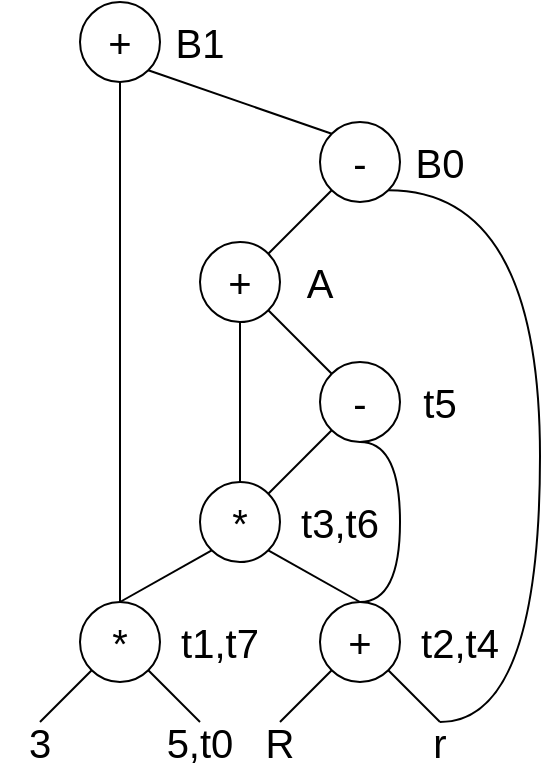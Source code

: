 <mxfile version="13.4.2" type="device" pages="2"><diagram id="b9N3Pmdl_ljfUiQb9A6j" name="1"><mxGraphModel dx="460" dy="752" grid="1" gridSize="10" guides="1" tooltips="1" connect="1" arrows="1" fold="1" page="1" pageScale="1" pageWidth="827" pageHeight="1169" math="0" shadow="0"><root><mxCell id="QuLA-iclditb2oqpaONT-0"/><mxCell id="QuLA-iclditb2oqpaONT-1" parent="QuLA-iclditb2oqpaONT-0"/><mxCell id="NsziTQqNeIb-LGm-i_kb-7" style="edgeStyle=none;rounded=0;orthogonalLoop=1;jettySize=auto;html=1;exitX=1;exitY=1;exitDx=0;exitDy=0;entryX=0.5;entryY=0;entryDx=0;entryDy=0;endArrow=none;endFill=0;fontSize=20;fontColor=#000000;" parent="QuLA-iclditb2oqpaONT-1" source="NsziTQqNeIb-LGm-i_kb-0" target="NsziTQqNeIb-LGm-i_kb-5" edge="1"><mxGeometry relative="1" as="geometry"/></mxCell><mxCell id="NsziTQqNeIb-LGm-i_kb-16" style="edgeStyle=none;rounded=0;orthogonalLoop=1;jettySize=auto;html=1;exitX=0.5;exitY=0;exitDx=0;exitDy=0;entryX=0;entryY=1;entryDx=0;entryDy=0;endArrow=none;endFill=0;fontSize=20;fontColor=#000000;" parent="QuLA-iclditb2oqpaONT-1" source="NsziTQqNeIb-LGm-i_kb-0" target="NsziTQqNeIb-LGm-i_kb-15" edge="1"><mxGeometry relative="1" as="geometry"/></mxCell><mxCell id="NsziTQqNeIb-LGm-i_kb-36" style="edgeStyle=none;rounded=0;orthogonalLoop=1;jettySize=auto;html=1;exitX=0.5;exitY=0;exitDx=0;exitDy=0;entryX=0.5;entryY=1;entryDx=0;entryDy=0;endArrow=none;endFill=0;fontSize=20;fontColor=#000000;" parent="QuLA-iclditb2oqpaONT-1" source="NsziTQqNeIb-LGm-i_kb-0" target="NsziTQqNeIb-LGm-i_kb-35" edge="1"><mxGeometry relative="1" as="geometry"/></mxCell><mxCell id="NsziTQqNeIb-LGm-i_kb-0" value="*" style="ellipse;whiteSpace=wrap;html=1;aspect=fixed;fontSize=20;align=center;" parent="QuLA-iclditb2oqpaONT-1" vertex="1"><mxGeometry x="160" y="320" width="40" height="40" as="geometry"/></mxCell><mxCell id="NsziTQqNeIb-LGm-i_kb-6" style="rounded=0;orthogonalLoop=1;jettySize=auto;html=1;exitX=0.5;exitY=0;exitDx=0;exitDy=0;entryX=0;entryY=1;entryDx=0;entryDy=0;fontSize=20;fontColor=#000000;endArrow=none;endFill=0;" parent="QuLA-iclditb2oqpaONT-1" source="NsziTQqNeIb-LGm-i_kb-3" target="NsziTQqNeIb-LGm-i_kb-0" edge="1"><mxGeometry relative="1" as="geometry"/></mxCell><mxCell id="NsziTQqNeIb-LGm-i_kb-3" value="3" style="text;html=1;strokeColor=none;fillColor=none;align=center;verticalAlign=middle;whiteSpace=wrap;rounded=0;fontSize=20;fontColor=#000000;" parent="QuLA-iclditb2oqpaONT-1" vertex="1"><mxGeometry x="120" y="380" width="40" height="20" as="geometry"/></mxCell><mxCell id="NsziTQqNeIb-LGm-i_kb-5" value="5,t0" style="text;html=1;strokeColor=none;fillColor=none;align=center;verticalAlign=middle;whiteSpace=wrap;rounded=0;fontSize=20;fontColor=#000000;" parent="QuLA-iclditb2oqpaONT-1" vertex="1"><mxGeometry x="200" y="380" width="40" height="20" as="geometry"/></mxCell><mxCell id="NsziTQqNeIb-LGm-i_kb-11" style="edgeStyle=none;rounded=0;orthogonalLoop=1;jettySize=auto;html=1;exitX=0;exitY=1;exitDx=0;exitDy=0;entryX=0.5;entryY=0;entryDx=0;entryDy=0;endArrow=none;endFill=0;fontSize=20;fontColor=#000000;" parent="QuLA-iclditb2oqpaONT-1" source="NsziTQqNeIb-LGm-i_kb-8" target="NsziTQqNeIb-LGm-i_kb-9" edge="1"><mxGeometry relative="1" as="geometry"/></mxCell><mxCell id="NsziTQqNeIb-LGm-i_kb-12" style="edgeStyle=none;rounded=0;orthogonalLoop=1;jettySize=auto;html=1;exitX=1;exitY=1;exitDx=0;exitDy=0;entryX=0.5;entryY=0;entryDx=0;entryDy=0;endArrow=none;endFill=0;fontSize=20;fontColor=#000000;" parent="QuLA-iclditb2oqpaONT-1" source="NsziTQqNeIb-LGm-i_kb-8" target="NsziTQqNeIb-LGm-i_kb-10" edge="1"><mxGeometry relative="1" as="geometry"/></mxCell><mxCell id="NsziTQqNeIb-LGm-i_kb-22" style="edgeStyle=orthogonalEdgeStyle;rounded=0;orthogonalLoop=1;jettySize=auto;html=1;exitX=0.5;exitY=0;exitDx=0;exitDy=0;entryX=0.5;entryY=1;entryDx=0;entryDy=0;endArrow=none;endFill=0;fontSize=20;fontColor=#000000;curved=1;" parent="QuLA-iclditb2oqpaONT-1" source="NsziTQqNeIb-LGm-i_kb-8" target="NsziTQqNeIb-LGm-i_kb-19" edge="1"><mxGeometry relative="1" as="geometry"><Array as="points"><mxPoint x="320" y="320"/><mxPoint x="320" y="240"/></Array></mxGeometry></mxCell><mxCell id="NsziTQqNeIb-LGm-i_kb-8" value="+" style="ellipse;whiteSpace=wrap;html=1;aspect=fixed;fontSize=20;align=center;" parent="QuLA-iclditb2oqpaONT-1" vertex="1"><mxGeometry x="280" y="320" width="40" height="40" as="geometry"/></mxCell><mxCell id="NsziTQqNeIb-LGm-i_kb-9" value="R" style="text;html=1;strokeColor=none;fillColor=none;align=center;verticalAlign=middle;whiteSpace=wrap;rounded=0;fontSize=20;fontColor=#000000;" parent="QuLA-iclditb2oqpaONT-1" vertex="1"><mxGeometry x="240" y="380" width="40" height="20" as="geometry"/></mxCell><mxCell id="NsziTQqNeIb-LGm-i_kb-10" value="r" style="text;html=1;strokeColor=none;fillColor=none;align=center;verticalAlign=middle;whiteSpace=wrap;rounded=0;fontSize=20;fontColor=#000000;" parent="QuLA-iclditb2oqpaONT-1" vertex="1"><mxGeometry x="320" y="380" width="40" height="20" as="geometry"/></mxCell><mxCell id="NsziTQqNeIb-LGm-i_kb-13" value="t1,t7" style="text;html=1;strokeColor=none;fillColor=none;align=center;verticalAlign=middle;whiteSpace=wrap;rounded=0;fontSize=20;fontColor=#000000;" parent="QuLA-iclditb2oqpaONT-1" vertex="1"><mxGeometry x="200" y="330" width="60" height="20" as="geometry"/></mxCell><mxCell id="NsziTQqNeIb-LGm-i_kb-14" value="t2,t4" style="text;html=1;strokeColor=none;fillColor=none;align=center;verticalAlign=middle;whiteSpace=wrap;rounded=0;fontSize=20;fontColor=#000000;" parent="QuLA-iclditb2oqpaONT-1" vertex="1"><mxGeometry x="320" y="330" width="60" height="20" as="geometry"/></mxCell><mxCell id="NsziTQqNeIb-LGm-i_kb-17" style="edgeStyle=none;rounded=0;orthogonalLoop=1;jettySize=auto;html=1;exitX=1;exitY=1;exitDx=0;exitDy=0;entryX=0.5;entryY=0;entryDx=0;entryDy=0;endArrow=none;endFill=0;fontSize=20;fontColor=#000000;" parent="QuLA-iclditb2oqpaONT-1" source="NsziTQqNeIb-LGm-i_kb-15" target="NsziTQqNeIb-LGm-i_kb-8" edge="1"><mxGeometry relative="1" as="geometry"/></mxCell><mxCell id="NsziTQqNeIb-LGm-i_kb-23" style="edgeStyle=none;rounded=0;orthogonalLoop=1;jettySize=auto;html=1;exitX=1;exitY=0;exitDx=0;exitDy=0;entryX=0;entryY=1;entryDx=0;entryDy=0;endArrow=none;endFill=0;fontSize=20;fontColor=#000000;" parent="QuLA-iclditb2oqpaONT-1" source="NsziTQqNeIb-LGm-i_kb-15" target="NsziTQqNeIb-LGm-i_kb-19" edge="1"><mxGeometry relative="1" as="geometry"/></mxCell><mxCell id="NsziTQqNeIb-LGm-i_kb-27" style="edgeStyle=none;rounded=0;orthogonalLoop=1;jettySize=auto;html=1;exitX=0.5;exitY=0;exitDx=0;exitDy=0;entryX=0.5;entryY=1;entryDx=0;entryDy=0;endArrow=none;endFill=0;fontSize=20;fontColor=#000000;" parent="QuLA-iclditb2oqpaONT-1" source="NsziTQqNeIb-LGm-i_kb-15" target="NsziTQqNeIb-LGm-i_kb-26" edge="1"><mxGeometry relative="1" as="geometry"/></mxCell><mxCell id="NsziTQqNeIb-LGm-i_kb-15" value="*" style="ellipse;whiteSpace=wrap;html=1;aspect=fixed;fontSize=20;align=center;" parent="QuLA-iclditb2oqpaONT-1" vertex="1"><mxGeometry x="220" y="260" width="40" height="40" as="geometry"/></mxCell><mxCell id="NsziTQqNeIb-LGm-i_kb-18" value="t3,t6" style="text;html=1;strokeColor=none;fillColor=none;align=center;verticalAlign=middle;whiteSpace=wrap;rounded=0;fontSize=20;fontColor=#000000;" parent="QuLA-iclditb2oqpaONT-1" vertex="1"><mxGeometry x="260" y="270" width="60" height="20" as="geometry"/></mxCell><mxCell id="NsziTQqNeIb-LGm-i_kb-28" style="edgeStyle=none;rounded=0;orthogonalLoop=1;jettySize=auto;html=1;exitX=0;exitY=0;exitDx=0;exitDy=0;entryX=1;entryY=1;entryDx=0;entryDy=0;endArrow=none;endFill=0;fontSize=20;fontColor=#000000;" parent="QuLA-iclditb2oqpaONT-1" source="NsziTQqNeIb-LGm-i_kb-19" target="NsziTQqNeIb-LGm-i_kb-26" edge="1"><mxGeometry relative="1" as="geometry"/></mxCell><mxCell id="NsziTQqNeIb-LGm-i_kb-19" value="-" style="ellipse;whiteSpace=wrap;html=1;aspect=fixed;fontSize=20;align=center;" parent="QuLA-iclditb2oqpaONT-1" vertex="1"><mxGeometry x="280" y="200" width="40" height="40" as="geometry"/></mxCell><mxCell id="NsziTQqNeIb-LGm-i_kb-21" value="t5" style="text;html=1;strokeColor=none;fillColor=none;align=center;verticalAlign=middle;whiteSpace=wrap;rounded=0;fontSize=20;fontColor=#000000;" parent="QuLA-iclditb2oqpaONT-1" vertex="1"><mxGeometry x="320" y="210" width="40" height="20" as="geometry"/></mxCell><mxCell id="NsziTQqNeIb-LGm-i_kb-32" style="edgeStyle=none;rounded=0;orthogonalLoop=1;jettySize=auto;html=1;exitX=1;exitY=0;exitDx=0;exitDy=0;endArrow=none;endFill=0;fontSize=20;fontColor=#000000;" parent="QuLA-iclditb2oqpaONT-1" source="NsziTQqNeIb-LGm-i_kb-26" target="NsziTQqNeIb-LGm-i_kb-30" edge="1"><mxGeometry relative="1" as="geometry"/></mxCell><mxCell id="NsziTQqNeIb-LGm-i_kb-26" value="+" style="ellipse;whiteSpace=wrap;html=1;aspect=fixed;fontSize=20;align=center;" parent="QuLA-iclditb2oqpaONT-1" vertex="1"><mxGeometry x="220" y="140" width="40" height="40" as="geometry"/></mxCell><mxCell id="NsziTQqNeIb-LGm-i_kb-29" value="A" style="text;html=1;strokeColor=none;fillColor=none;align=center;verticalAlign=middle;whiteSpace=wrap;rounded=0;fontSize=20;fontColor=#000000;" parent="QuLA-iclditb2oqpaONT-1" vertex="1"><mxGeometry x="260" y="150" width="40" height="20" as="geometry"/></mxCell><mxCell id="NsziTQqNeIb-LGm-i_kb-37" style="edgeStyle=none;rounded=0;orthogonalLoop=1;jettySize=auto;html=1;exitX=0;exitY=0;exitDx=0;exitDy=0;entryX=1;entryY=1;entryDx=0;entryDy=0;endArrow=none;endFill=0;fontSize=20;fontColor=#000000;" parent="QuLA-iclditb2oqpaONT-1" source="NsziTQqNeIb-LGm-i_kb-30" target="NsziTQqNeIb-LGm-i_kb-35" edge="1"><mxGeometry relative="1" as="geometry"/></mxCell><mxCell id="NsziTQqNeIb-LGm-i_kb-39" style="edgeStyle=orthogonalEdgeStyle;rounded=0;orthogonalLoop=1;jettySize=auto;html=1;exitX=1;exitY=1;exitDx=0;exitDy=0;entryX=0.5;entryY=0;entryDx=0;entryDy=0;endArrow=none;endFill=0;fontSize=20;fontColor=#000000;curved=1;" parent="QuLA-iclditb2oqpaONT-1" source="NsziTQqNeIb-LGm-i_kb-30" target="NsziTQqNeIb-LGm-i_kb-10" edge="1"><mxGeometry relative="1" as="geometry"><Array as="points"><mxPoint x="390" y="114"/><mxPoint x="390" y="380"/></Array></mxGeometry></mxCell><mxCell id="NsziTQqNeIb-LGm-i_kb-30" value="-" style="ellipse;whiteSpace=wrap;html=1;aspect=fixed;fontSize=20;align=center;" parent="QuLA-iclditb2oqpaONT-1" vertex="1"><mxGeometry x="280" y="80" width="40" height="40" as="geometry"/></mxCell><mxCell id="NsziTQqNeIb-LGm-i_kb-34" value="B0" style="text;html=1;strokeColor=none;fillColor=none;align=center;verticalAlign=middle;whiteSpace=wrap;rounded=0;fontSize=20;fontColor=#000000;" parent="QuLA-iclditb2oqpaONT-1" vertex="1"><mxGeometry x="320" y="90" width="40" height="20" as="geometry"/></mxCell><mxCell id="NsziTQqNeIb-LGm-i_kb-35" value="+" style="ellipse;whiteSpace=wrap;html=1;aspect=fixed;fontSize=20;align=center;" parent="QuLA-iclditb2oqpaONT-1" vertex="1"><mxGeometry x="160" y="20" width="40" height="40" as="geometry"/></mxCell><mxCell id="NsziTQqNeIb-LGm-i_kb-38" value="B1" style="text;html=1;strokeColor=none;fillColor=none;align=center;verticalAlign=middle;whiteSpace=wrap;rounded=0;fontSize=20;fontColor=#000000;" parent="QuLA-iclditb2oqpaONT-1" vertex="1"><mxGeometry x="200" y="30" width="40" height="20" as="geometry"/></mxCell></root></mxGraphModel></diagram><diagram id="89Jzcl6jZHsOy3jCzPM3" name="2"><mxGraphModel dx="767" dy="1253" grid="1" gridSize="10" guides="1" tooltips="1" connect="1" arrows="1" fold="1" page="1" pageScale="1" pageWidth="827" pageHeight="1169" math="0" shadow="0"><root><mxCell id="0"/><mxCell id="1" parent="0"/><mxCell id="2" value="&lt;div style=&quot;text-align: left&quot;&gt;&lt;br&gt;&lt;/div&gt;" style="text;html=1;align=center;verticalAlign=middle;resizable=0;points=[];autosize=1;fontSize=20;" parent="1" vertex="1"><mxGeometry x="220" y="325" width="20" height="30" as="geometry"/></mxCell><mxCell id="646TVxXC-Vc7WpMJS_2s-3" value="&lt;div style=&quot;text-align: left&quot;&gt;&lt;br&gt;&lt;/div&gt;" style="text;html=1;align=center;verticalAlign=middle;resizable=0;points=[];autosize=1;fontSize=20;" parent="1" vertex="1"><mxGeometry x="195" y="570" width="20" height="30" as="geometry"/></mxCell><mxCell id="646TVxXC-Vc7WpMJS_2s-4" value="&lt;div style=&quot;text-align: left&quot;&gt;&lt;br&gt;&lt;/div&gt;" style="text;html=1;align=center;verticalAlign=middle;resizable=0;points=[];autosize=1;fontSize=20;" parent="1" vertex="1"><mxGeometry x="240" y="700" width="20" height="30" as="geometry"/></mxCell><mxCell id="646TVxXC-Vc7WpMJS_2s-11" value="&lt;div style=&quot;text-align: left&quot;&gt;&lt;br&gt;&lt;/div&gt;" style="text;html=1;align=center;verticalAlign=middle;resizable=0;points=[];autosize=1;fontSize=20;" parent="1" vertex="1"><mxGeometry x="515" y="370" width="20" height="30" as="geometry"/></mxCell><mxCell id="646TVxXC-Vc7WpMJS_2s-13" value="&lt;div style=&quot;text-align: left&quot;&gt;&lt;br&gt;&lt;/div&gt;" style="text;html=1;align=center;verticalAlign=middle;resizable=0;points=[];autosize=1;fontSize=20;" parent="1" vertex="1"><mxGeometry x="200" y="170" width="20" height="30" as="geometry"/></mxCell><mxCell id="646TVxXC-Vc7WpMJS_2s-30" style="edgeStyle=orthogonalEdgeStyle;rounded=0;orthogonalLoop=1;jettySize=auto;html=1;exitX=0.5;exitY=1;exitDx=0;exitDy=0;entryX=0.5;entryY=0;entryDx=0;entryDy=0;fontSize=20;" parent="1" source="646TVxXC-Vc7WpMJS_2s-14" target="646TVxXC-Vc7WpMJS_2s-16" edge="1"><mxGeometry relative="1" as="geometry"/></mxCell><mxCell id="646TVxXC-Vc7WpMJS_2s-14" value="&lt;div&gt;(1) m := 0&lt;/div&gt;&lt;div&gt;(2) v := 0&lt;/div&gt;" style="rounded=0;whiteSpace=wrap;html=1;fontSize=20;align=left;" parent="1" vertex="1"><mxGeometry x="160" y="120" width="240" height="60" as="geometry"/></mxCell><mxCell id="646TVxXC-Vc7WpMJS_2s-31" style="edgeStyle=orthogonalEdgeStyle;rounded=0;orthogonalLoop=1;jettySize=auto;html=1;exitX=0.5;exitY=1;exitDx=0;exitDy=0;fontSize=20;" parent="1" source="646TVxXC-Vc7WpMJS_2s-16" target="646TVxXC-Vc7WpMJS_2s-17" edge="1"><mxGeometry relative="1" as="geometry"/></mxCell><mxCell id="646TVxXC-Vc7WpMJS_2s-32" style="edgeStyle=orthogonalEdgeStyle;rounded=0;orthogonalLoop=1;jettySize=auto;html=1;fontSize=20;" parent="1" edge="1"><mxGeometry relative="1" as="geometry"><Array as="points"><mxPoint x="460" y="280"/><mxPoint x="460" y="420"/></Array><mxPoint x="280" y="280" as="sourcePoint"/><mxPoint x="600" y="420" as="targetPoint"/></mxGeometry></mxCell><mxCell id="646TVxXC-Vc7WpMJS_2s-16" value="(3) if v &amp;gt;= n goto B9" style="rounded=0;whiteSpace=wrap;html=1;fontSize=20;align=left;" parent="1" vertex="1"><mxGeometry x="160" y="220" width="240" height="40" as="geometry"/></mxCell><mxCell id="646TVxXC-Vc7WpMJS_2s-33" style="edgeStyle=orthogonalEdgeStyle;rounded=0;orthogonalLoop=1;jettySize=auto;html=1;exitX=0.5;exitY=1;exitDx=0;exitDy=0;fontSize=20;" parent="1" source="646TVxXC-Vc7WpMJS_2s-17" target="646TVxXC-Vc7WpMJS_2s-18" edge="1"><mxGeometry relative="1" as="geometry"/></mxCell><mxCell id="646TVxXC-Vc7WpMJS_2s-17" value="&lt;div&gt;(4) r := v&lt;/div&gt;&lt;div&gt;(5) s := 0&lt;/div&gt;" style="rounded=0;whiteSpace=wrap;html=1;fontSize=20;align=left;" parent="1" vertex="1"><mxGeometry x="160" y="300" width="240" height="60" as="geometry"/></mxCell><mxCell id="646TVxXC-Vc7WpMJS_2s-35" style="edgeStyle=orthogonalEdgeStyle;rounded=0;orthogonalLoop=1;jettySize=auto;html=1;exitX=0.5;exitY=1;exitDx=0;exitDy=0;entryX=0.5;entryY=0;entryDx=0;entryDy=0;fontSize=20;" parent="1" source="646TVxXC-Vc7WpMJS_2s-18" target="646TVxXC-Vc7WpMJS_2s-19" edge="1"><mxGeometry relative="1" as="geometry"/></mxCell><mxCell id="g8k-1NoOf1na5q9DTXWz-6" style="edgeStyle=orthogonalEdgeStyle;rounded=0;orthogonalLoop=1;jettySize=auto;html=1;exitX=1;exitY=0.5;exitDx=0;exitDy=0;entryX=0.5;entryY=0;entryDx=0;entryDy=0;" edge="1" parent="1" source="646TVxXC-Vc7WpMJS_2s-18" target="646TVxXC-Vc7WpMJS_2s-20"><mxGeometry relative="1" as="geometry"/></mxCell><mxCell id="646TVxXC-Vc7WpMJS_2s-18" value="(6) if r &amp;lt; n goto B6" style="rounded=0;whiteSpace=wrap;html=1;fontSize=20;align=left;" parent="1" vertex="1"><mxGeometry x="160" y="400" width="240" height="40" as="geometry"/></mxCell><mxCell id="646TVxXC-Vc7WpMJS_2s-36" style="edgeStyle=orthogonalEdgeStyle;rounded=0;orthogonalLoop=1;jettySize=auto;html=1;fontSize=20;" parent="1" edge="1"><mxGeometry relative="1" as="geometry"><Array as="points"><mxPoint x="140" y="560"/><mxPoint x="140" y="200"/></Array><mxPoint x="280" y="560" as="sourcePoint"/><mxPoint x="280" y="200" as="targetPoint"/></mxGeometry></mxCell><mxCell id="g8k-1NoOf1na5q9DTXWz-2" style="edgeStyle=orthogonalEdgeStyle;rounded=0;orthogonalLoop=1;jettySize=auto;html=1;exitX=0.5;exitY=1;exitDx=0;exitDy=0;entryX=0.5;entryY=0;entryDx=0;entryDy=0;" edge="1" parent="1" source="646TVxXC-Vc7WpMJS_2s-19" target="646TVxXC-Vc7WpMJS_2s-20"><mxGeometry relative="1" as="geometry"><mxPoint x="420" y="210" as="targetPoint"/></mxGeometry></mxCell><mxCell id="646TVxXC-Vc7WpMJS_2s-19" value="&lt;div&gt;(7) v := v + 1&lt;/div&gt;&lt;div&gt;(8) goto B2&lt;/div&gt;" style="rounded=0;whiteSpace=wrap;html=1;fontSize=20;align=left;" parent="1" vertex="1"><mxGeometry x="160" y="480" width="240" height="60" as="geometry"/></mxCell><mxCell id="646TVxXC-Vc7WpMJS_2s-37" style="edgeStyle=orthogonalEdgeStyle;rounded=0;orthogonalLoop=1;jettySize=auto;html=1;exitX=0.5;exitY=1;exitDx=0;exitDy=0;entryX=0.5;entryY=0;entryDx=0;entryDy=0;fontSize=20;" parent="1" source="646TVxXC-Vc7WpMJS_2s-20" target="646TVxXC-Vc7WpMJS_2s-21" edge="1"><mxGeometry relative="1" as="geometry"/></mxCell><mxCell id="646TVxXC-Vc7WpMJS_2s-38" style="edgeStyle=orthogonalEdgeStyle;rounded=0;orthogonalLoop=1;jettySize=auto;html=1;exitX=0.5;exitY=1;exitDx=0;exitDy=0;fontSize=20;" parent="1" source="646TVxXC-Vc7WpMJS_2s-20" edge="1"><mxGeometry relative="1" as="geometry"><Array as="points"><mxPoint x="600" y="220"/><mxPoint x="740" y="220"/><mxPoint x="740" y="320"/></Array><mxPoint x="601.429" y="320" as="targetPoint"/></mxGeometry></mxCell><mxCell id="646TVxXC-Vc7WpMJS_2s-20" value="&lt;div&gt;(9) s := v + r&lt;/div&gt;&lt;div&gt;(10) y := 0 * x&lt;/div&gt;&lt;div&gt;(11) z := v - y&lt;/div&gt;&lt;div&gt;(12) x := z + r&lt;/div&gt;&lt;div&gt;(13) r := m - x&lt;/div&gt;&lt;div&gt;(14) if s &amp;lt;= m goto B8&lt;/div&gt;" style="rounded=0;whiteSpace=wrap;html=1;fontSize=20;align=left;" parent="1" vertex="1"><mxGeometry x="480" y="40" width="240" height="160" as="geometry"/></mxCell><mxCell id="646TVxXC-Vc7WpMJS_2s-39" style="edgeStyle=orthogonalEdgeStyle;rounded=0;orthogonalLoop=1;jettySize=auto;html=1;exitX=0.5;exitY=1;exitDx=0;exitDy=0;fontSize=20;" parent="1" source="646TVxXC-Vc7WpMJS_2s-21" target="646TVxXC-Vc7WpMJS_2s-22" edge="1"><mxGeometry relative="1" as="geometry"/></mxCell><mxCell id="646TVxXC-Vc7WpMJS_2s-21" value="&lt;div&gt;(15) m := s&lt;/div&gt;&lt;div&gt;(16) s := s + r&lt;/div&gt;" style="rounded=0;whiteSpace=wrap;html=1;fontSize=20;align=left;" parent="1" vertex="1"><mxGeometry x="480" y="240" width="240" height="60" as="geometry"/></mxCell><mxCell id="646TVxXC-Vc7WpMJS_2s-40" style="edgeStyle=orthogonalEdgeStyle;rounded=0;orthogonalLoop=1;jettySize=auto;html=1;exitX=0.5;exitY=1;exitDx=0;exitDy=0;entryX=0.5;entryY=0;entryDx=0;entryDy=0;fontSize=20;" parent="1" source="646TVxXC-Vc7WpMJS_2s-22" target="646TVxXC-Vc7WpMJS_2s-23" edge="1"><mxGeometry relative="1" as="geometry"/></mxCell><mxCell id="g8k-1NoOf1na5q9DTXWz-7" style="rounded=0;orthogonalLoop=1;jettySize=auto;html=1;exitX=0;exitY=0.75;exitDx=0;exitDy=0;" edge="1" parent="1" source="646TVxXC-Vc7WpMJS_2s-22"><mxGeometry relative="1" as="geometry"><mxPoint x="280" y="385" as="targetPoint"/></mxGeometry></mxCell><mxCell id="646TVxXC-Vc7WpMJS_2s-22" value="&lt;div&gt;(17) r := r+1&lt;/div&gt;&lt;div&gt;(18) goto B4&lt;/div&gt;" style="rounded=0;whiteSpace=wrap;html=1;fontSize=20;align=left;" parent="1" vertex="1"><mxGeometry x="480" y="340" width="240" height="60" as="geometry"/></mxCell><mxCell id="646TVxXC-Vc7WpMJS_2s-41" style="edgeStyle=orthogonalEdgeStyle;rounded=0;orthogonalLoop=1;jettySize=auto;html=1;exitX=0.5;exitY=1;exitDx=0;exitDy=0;entryX=0.5;entryY=0;entryDx=0;entryDy=0;fontSize=20;" parent="1" source="646TVxXC-Vc7WpMJS_2s-23" target="646TVxXC-Vc7WpMJS_2s-27" edge="1"><mxGeometry relative="1" as="geometry"/></mxCell><mxCell id="646TVxXC-Vc7WpMJS_2s-23" value="(19) return m" style="rounded=0;whiteSpace=wrap;html=1;fontSize=20;align=left;" parent="1" vertex="1"><mxGeometry x="480" y="430" width="240" height="40" as="geometry"/></mxCell><mxCell id="646TVxXC-Vc7WpMJS_2s-27" value="EXIT" style="rounded=0;whiteSpace=wrap;html=1;fontSize=20;align=center;" parent="1" vertex="1"><mxGeometry x="480" y="500" width="240" height="40" as="geometry"/></mxCell><mxCell id="646TVxXC-Vc7WpMJS_2s-29" style="edgeStyle=orthogonalEdgeStyle;rounded=0;orthogonalLoop=1;jettySize=auto;html=1;exitX=0.5;exitY=1;exitDx=0;exitDy=0;entryX=0.5;entryY=0;entryDx=0;entryDy=0;fontSize=20;" parent="1" source="646TVxXC-Vc7WpMJS_2s-28" target="646TVxXC-Vc7WpMJS_2s-14" edge="1"><mxGeometry relative="1" as="geometry"/></mxCell><mxCell id="646TVxXC-Vc7WpMJS_2s-28" value="ENTRY" style="rounded=0;whiteSpace=wrap;html=1;fontSize=20;align=center;" parent="1" vertex="1"><mxGeometry x="160" y="40" width="240" height="40" as="geometry"/></mxCell><mxCell id="646TVxXC-Vc7WpMJS_2s-42" value="B1" style="text;html=1;strokeColor=none;fillColor=none;align=center;verticalAlign=middle;whiteSpace=wrap;rounded=0;fontSize=20;fontColor=#FF0000;" parent="1" vertex="1"><mxGeometry x="360" y="120" width="40" height="20" as="geometry"/></mxCell><mxCell id="646TVxXC-Vc7WpMJS_2s-43" value="B2" style="text;html=1;strokeColor=none;fillColor=none;align=center;verticalAlign=middle;whiteSpace=wrap;rounded=0;fontSize=20;fontColor=#FF0000;" parent="1" vertex="1"><mxGeometry x="360" y="220" width="40" height="20" as="geometry"/></mxCell><mxCell id="646TVxXC-Vc7WpMJS_2s-44" value="B3" style="text;html=1;strokeColor=none;fillColor=none;align=center;verticalAlign=middle;whiteSpace=wrap;rounded=0;fontSize=20;fontColor=#FF0000;" parent="1" vertex="1"><mxGeometry x="360" y="300" width="40" height="20" as="geometry"/></mxCell><mxCell id="646TVxXC-Vc7WpMJS_2s-45" value="B4" style="text;html=1;strokeColor=none;fillColor=none;align=center;verticalAlign=middle;whiteSpace=wrap;rounded=0;fontSize=20;fontColor=#FF0000;" parent="1" vertex="1"><mxGeometry x="360" y="400" width="40" height="20" as="geometry"/></mxCell><mxCell id="646TVxXC-Vc7WpMJS_2s-46" value="B5" style="text;html=1;strokeColor=none;fillColor=none;align=center;verticalAlign=middle;whiteSpace=wrap;rounded=0;fontSize=20;fontColor=#FF0000;" parent="1" vertex="1"><mxGeometry x="360" y="480" width="40" height="20" as="geometry"/></mxCell><mxCell id="646TVxXC-Vc7WpMJS_2s-47" value="B6" style="text;html=1;strokeColor=none;fillColor=none;align=center;verticalAlign=middle;whiteSpace=wrap;rounded=0;fontSize=20;fontColor=#FF0000;" parent="1" vertex="1"><mxGeometry x="680" y="40" width="40" height="20" as="geometry"/></mxCell><mxCell id="646TVxXC-Vc7WpMJS_2s-48" value="B7" style="text;html=1;strokeColor=none;fillColor=none;align=center;verticalAlign=middle;whiteSpace=wrap;rounded=0;fontSize=20;fontColor=#FF0000;" parent="1" vertex="1"><mxGeometry x="680" y="240" width="40" height="20" as="geometry"/></mxCell><mxCell id="646TVxXC-Vc7WpMJS_2s-49" value="B8" style="text;html=1;strokeColor=none;fillColor=none;align=center;verticalAlign=middle;whiteSpace=wrap;rounded=0;fontSize=20;fontColor=#FF0000;" parent="1" vertex="1"><mxGeometry x="680" y="340" width="40" height="20" as="geometry"/></mxCell><mxCell id="646TVxXC-Vc7WpMJS_2s-50" value="B9" style="text;html=1;strokeColor=none;fillColor=none;align=center;verticalAlign=middle;whiteSpace=wrap;rounded=0;fontSize=20;fontColor=#FF0000;" parent="1" vertex="1"><mxGeometry x="680" y="430" width="40" height="20" as="geometry"/></mxCell></root></mxGraphModel></diagram></mxfile>